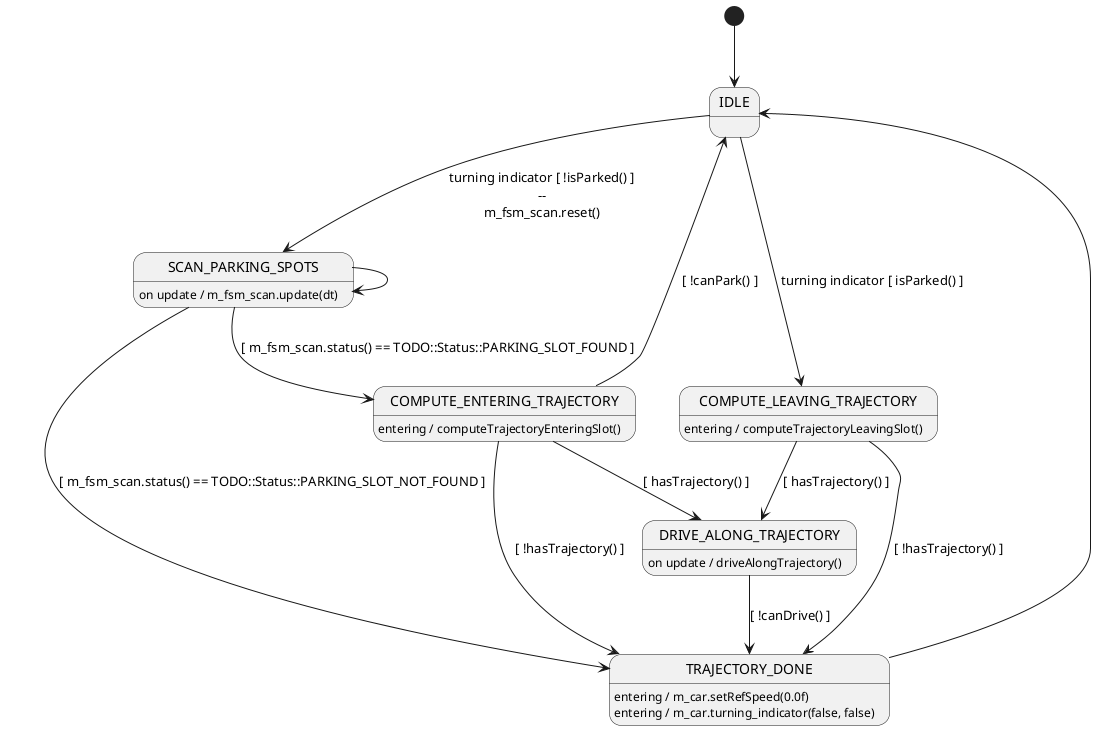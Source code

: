 @startuml
' skin rose
' hide empty description

[*] --> IDLE

IDLE --> SCAN_PARKING_SPOTS : turning indicator [ !isParked() ]\n--\nm_fsm_scan.reset()
IDLE --> COMPUTE_LEAVING_TRAJECTORY : turning indicator [ isParked() ]

SCAN_PARKING_SPOTS --> COMPUTE_ENTERING_TRAJECTORY : [ m_fsm_scan.status() == TODO::Status::PARKING_SLOT_FOUND ]
SCAN_PARKING_SPOTS --> TRAJECTORY_DONE : [ m_fsm_scan.status() == TODO::Status::PARKING_SLOT_NOT_FOUND ]
SCAN_PARKING_SPOTS --> SCAN_PARKING_SPOTS
' : [ m_fsm_scan.status() == TODO::Status::PARKING_SEARCHING ]
SCAN_PARKING_SPOTS : on update / m_fsm_scan.update(dt)

COMPUTE_ENTERING_TRAJECTORY --> DRIVE_ALONG_TRAJECTORY: [ hasTrajectory() ]
COMPUTE_ENTERING_TRAJECTORY --> IDLE: [ !canPark() ]
COMPUTE_ENTERING_TRAJECTORY : entering / computeTrajectoryEnteringSlot()

COMPUTE_LEAVING_TRAJECTORY --> TRAJECTORY_DONE : [ !hasTrajectory() ]
COMPUTE_LEAVING_TRAJECTORY : entering / computeTrajectoryLeavingSlot()

DRIVE_ALONG_TRAJECTORY --> TRAJECTORY_DONE : [ !canDrive() ]
DRIVE_ALONG_TRAJECTORY : on update / driveAlongTrajectory()

TRAJECTORY_DONE --> IDLE
TRAJECTORY_DONE : entering / m_car.setRefSpeed(0.0f)
TRAJECTORY_DONE : entering / m_car.turning_indicator(false, false)

COMPUTE_ENTERING_TRAJECTORY --> TRAJECTORY_DONE : [ !hasTrajectory() ]

COMPUTE_LEAVING_TRAJECTORY --> DRIVE_ALONG_TRAJECTORY: [ hasTrajectory() ]

'header #  include "Vehicle/Vehicle.hpp"
'code private:
'code 
'code     inline bool isParked() const
'code     {
'code         return false; // FIXME: not yet implemented
'code     }
'code 
'code     inline bool hasTrajectory() const
'code     {
'code         return m_car.hasTrajectory();
'code     }
'code 
'code     inline bool canDrive(float const dt) const
'code     {
'code         return m_car.updateTrajectory(dt);
'code     }
'code 
'code     inline void computeTrajectoryEnteringSlot()
'code     {
'code         /*return */ m_car.park(m_parking, true);
'code     }
'code 
'code     inline void computeTrajectoryLeavingSlot()
'code     {
'code         /*return */ m_car.park(m_parking, false);
'code     }
'code 
'code private:
'code 
'code     SelfParkingCar& m_car;
'code     Parking m_parking;
'code     m_fsm_scan;

@enduml
